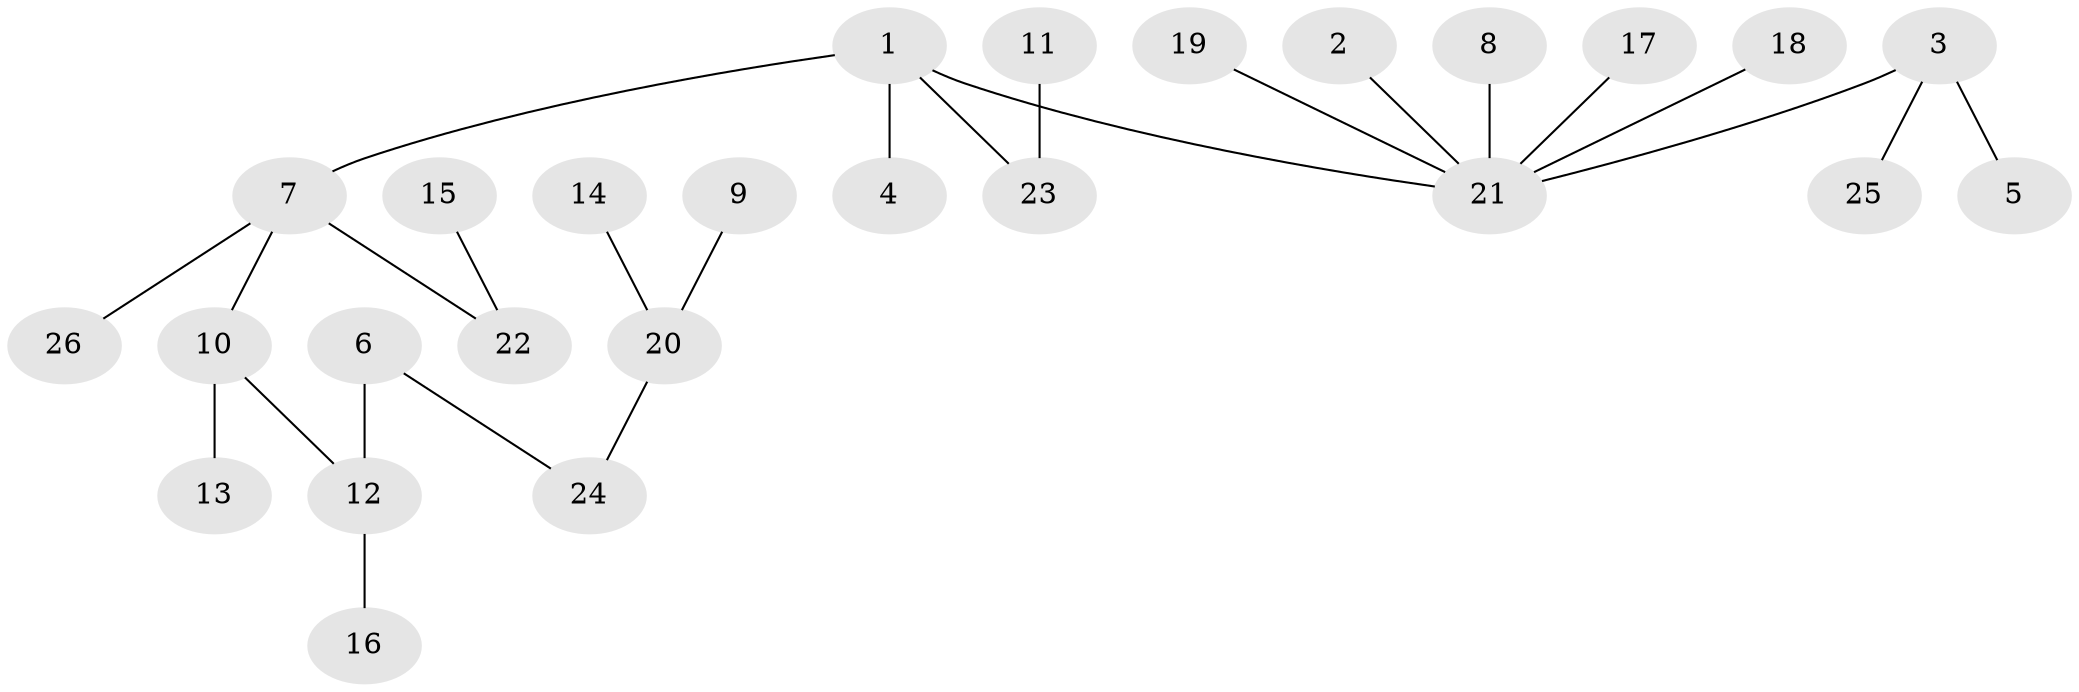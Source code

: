 // original degree distribution, {2: 0.25, 4: 0.11538461538461539, 3: 0.09615384615384616, 1: 0.5, 6: 0.019230769230769232, 5: 0.019230769230769232}
// Generated by graph-tools (version 1.1) at 2025/26/03/09/25 03:26:26]
// undirected, 26 vertices, 25 edges
graph export_dot {
graph [start="1"]
  node [color=gray90,style=filled];
  1;
  2;
  3;
  4;
  5;
  6;
  7;
  8;
  9;
  10;
  11;
  12;
  13;
  14;
  15;
  16;
  17;
  18;
  19;
  20;
  21;
  22;
  23;
  24;
  25;
  26;
  1 -- 4 [weight=1.0];
  1 -- 7 [weight=1.0];
  1 -- 21 [weight=1.0];
  1 -- 23 [weight=1.0];
  2 -- 21 [weight=1.0];
  3 -- 5 [weight=1.0];
  3 -- 21 [weight=1.0];
  3 -- 25 [weight=1.0];
  6 -- 12 [weight=1.0];
  6 -- 24 [weight=1.0];
  7 -- 10 [weight=1.0];
  7 -- 22 [weight=1.0];
  7 -- 26 [weight=1.0];
  8 -- 21 [weight=1.0];
  9 -- 20 [weight=1.0];
  10 -- 12 [weight=1.0];
  10 -- 13 [weight=1.0];
  11 -- 23 [weight=1.0];
  12 -- 16 [weight=1.0];
  14 -- 20 [weight=1.0];
  15 -- 22 [weight=1.0];
  17 -- 21 [weight=1.0];
  18 -- 21 [weight=1.0];
  19 -- 21 [weight=1.0];
  20 -- 24 [weight=1.0];
}
